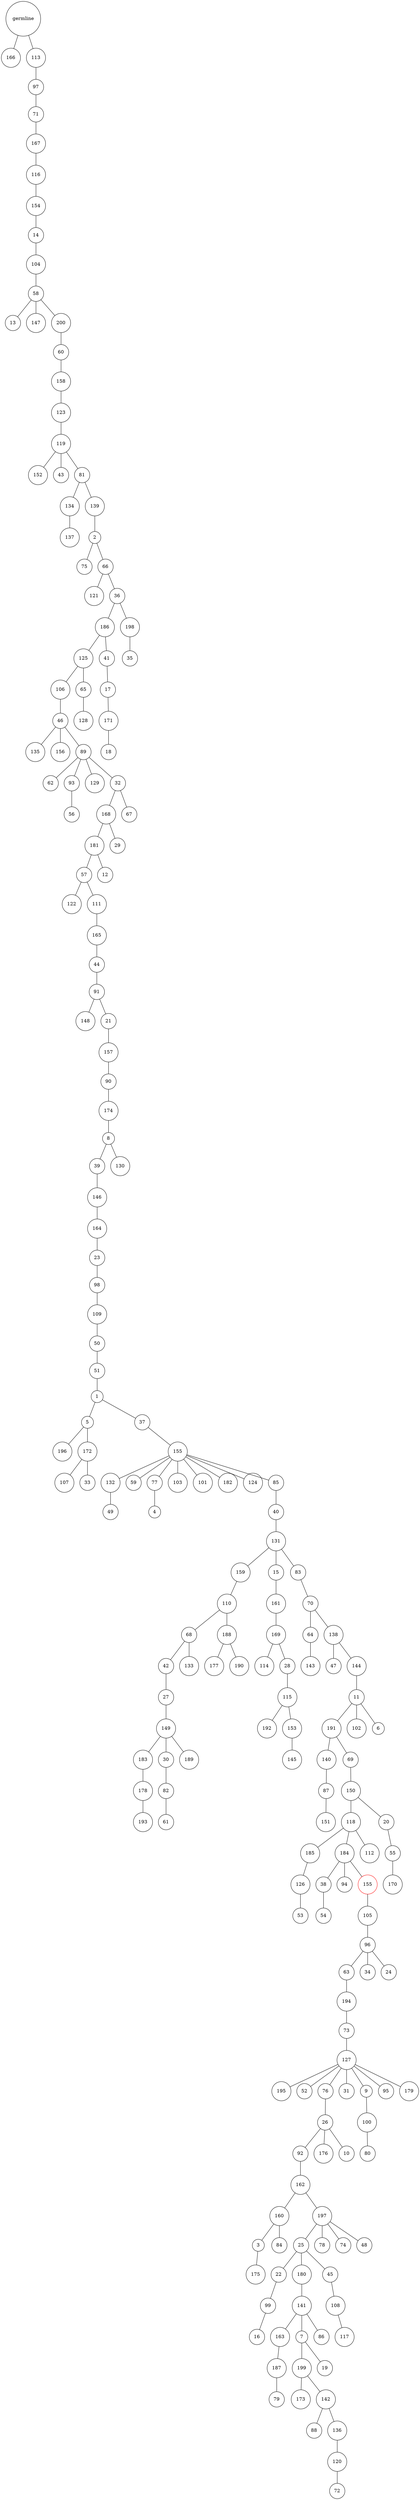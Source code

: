 graph {
	rankdir=UD;
	splines=line;
	node [shape=circle]
	"0x7f0a8f2b7bb0" [label="germline"];
	"0x7f0a8f2b7be0" [label="166"];
	"0x7f0a8f2b7bb0" -- "0x7f0a8f2b7be0" ;
	"0x7f0a8f2b7c10" [label="113"];
	"0x7f0a8f2b7bb0" -- "0x7f0a8f2b7c10" ;
	"0x7f0a8f2b7c40" [label="97"];
	"0x7f0a8f2b7c10" -- "0x7f0a8f2b7c40" ;
	"0x7f0a8f2b7c70" [label="71"];
	"0x7f0a8f2b7c40" -- "0x7f0a8f2b7c70" ;
	"0x7f0a8f2b7ca0" [label="167"];
	"0x7f0a8f2b7c70" -- "0x7f0a8f2b7ca0" ;
	"0x7f0a8f2b7cd0" [label="116"];
	"0x7f0a8f2b7ca0" -- "0x7f0a8f2b7cd0" ;
	"0x7f0a8f2b7d00" [label="154"];
	"0x7f0a8f2b7cd0" -- "0x7f0a8f2b7d00" ;
	"0x7f0a8f2b7d30" [label="14"];
	"0x7f0a8f2b7d00" -- "0x7f0a8f2b7d30" ;
	"0x7f0a8f2b7d60" [label="104"];
	"0x7f0a8f2b7d30" -- "0x7f0a8f2b7d60" ;
	"0x7f0a8f2b7d90" [label="58"];
	"0x7f0a8f2b7d60" -- "0x7f0a8f2b7d90" ;
	"0x7f0a8f2b7dc0" [label="13"];
	"0x7f0a8f2b7d90" -- "0x7f0a8f2b7dc0" ;
	"0x7f0a8f2b7df0" [label="147"];
	"0x7f0a8f2b7d90" -- "0x7f0a8f2b7df0" ;
	"0x7f0a8f2b7e20" [label="200"];
	"0x7f0a8f2b7d90" -- "0x7f0a8f2b7e20" ;
	"0x7f0a8f2b7e50" [label="60"];
	"0x7f0a8f2b7e20" -- "0x7f0a8f2b7e50" ;
	"0x7f0a8f2b7e80" [label="158"];
	"0x7f0a8f2b7e50" -- "0x7f0a8f2b7e80" ;
	"0x7f0a8f2b7eb0" [label="123"];
	"0x7f0a8f2b7e80" -- "0x7f0a8f2b7eb0" ;
	"0x7f0a8f2b7ee0" [label="119"];
	"0x7f0a8f2b7eb0" -- "0x7f0a8f2b7ee0" ;
	"0x7f0a8f2b7f10" [label="152"];
	"0x7f0a8f2b7ee0" -- "0x7f0a8f2b7f10" ;
	"0x7f0a8f2b7f40" [label="43"];
	"0x7f0a8f2b7ee0" -- "0x7f0a8f2b7f40" ;
	"0x7f0a8f2b7f70" [label="81"];
	"0x7f0a8f2b7ee0" -- "0x7f0a8f2b7f70" ;
	"0x7f0a8f2b7fa0" [label="134"];
	"0x7f0a8f2b7f70" -- "0x7f0a8f2b7fa0" ;
	"0x7f0a8f2b7fd0" [label="137"];
	"0x7f0a8f2b7fa0" -- "0x7f0a8f2b7fd0" ;
	"0x7f0a8f2ba040" [label="139"];
	"0x7f0a8f2b7f70" -- "0x7f0a8f2ba040" ;
	"0x7f0a8f2ba070" [label="2"];
	"0x7f0a8f2ba040" -- "0x7f0a8f2ba070" ;
	"0x7f0a8f2ba0a0" [label="75"];
	"0x7f0a8f2ba070" -- "0x7f0a8f2ba0a0" ;
	"0x7f0a8f2ba0d0" [label="66"];
	"0x7f0a8f2ba070" -- "0x7f0a8f2ba0d0" ;
	"0x7f0a8f2ba100" [label="121"];
	"0x7f0a8f2ba0d0" -- "0x7f0a8f2ba100" ;
	"0x7f0a8f2ba130" [label="36"];
	"0x7f0a8f2ba0d0" -- "0x7f0a8f2ba130" ;
	"0x7f0a8f2ba160" [label="186"];
	"0x7f0a8f2ba130" -- "0x7f0a8f2ba160" ;
	"0x7f0a8f2ba190" [label="125"];
	"0x7f0a8f2ba160" -- "0x7f0a8f2ba190" ;
	"0x7f0a8f2ba1c0" [label="106"];
	"0x7f0a8f2ba190" -- "0x7f0a8f2ba1c0" ;
	"0x7f0a8f2ba1f0" [label="46"];
	"0x7f0a8f2ba1c0" -- "0x7f0a8f2ba1f0" ;
	"0x7f0a8f2ba220" [label="135"];
	"0x7f0a8f2ba1f0" -- "0x7f0a8f2ba220" ;
	"0x7f0a8f2ba250" [label="156"];
	"0x7f0a8f2ba1f0" -- "0x7f0a8f2ba250" ;
	"0x7f0a8f2ba280" [label="89"];
	"0x7f0a8f2ba1f0" -- "0x7f0a8f2ba280" ;
	"0x7f0a8f2ba2b0" [label="62"];
	"0x7f0a8f2ba280" -- "0x7f0a8f2ba2b0" ;
	"0x7f0a8f2ba2e0" [label="93"];
	"0x7f0a8f2ba280" -- "0x7f0a8f2ba2e0" ;
	"0x7f0a8f2ba310" [label="56"];
	"0x7f0a8f2ba2e0" -- "0x7f0a8f2ba310" ;
	"0x7f0a8f2ba340" [label="129"];
	"0x7f0a8f2ba280" -- "0x7f0a8f2ba340" ;
	"0x7f0a8f2ba370" [label="32"];
	"0x7f0a8f2ba280" -- "0x7f0a8f2ba370" ;
	"0x7f0a8f2ba3a0" [label="168"];
	"0x7f0a8f2ba370" -- "0x7f0a8f2ba3a0" ;
	"0x7f0a8f2ba3d0" [label="181"];
	"0x7f0a8f2ba3a0" -- "0x7f0a8f2ba3d0" ;
	"0x7f0a8f2ba400" [label="57"];
	"0x7f0a8f2ba3d0" -- "0x7f0a8f2ba400" ;
	"0x7f0a8f2ba430" [label="122"];
	"0x7f0a8f2ba400" -- "0x7f0a8f2ba430" ;
	"0x7f0a8f2ba460" [label="111"];
	"0x7f0a8f2ba400" -- "0x7f0a8f2ba460" ;
	"0x7f0a8f2ba490" [label="165"];
	"0x7f0a8f2ba460" -- "0x7f0a8f2ba490" ;
	"0x7f0a8f2ba4c0" [label="44"];
	"0x7f0a8f2ba490" -- "0x7f0a8f2ba4c0" ;
	"0x7f0a8f2ba4f0" [label="91"];
	"0x7f0a8f2ba4c0" -- "0x7f0a8f2ba4f0" ;
	"0x7f0a8f2ba520" [label="148"];
	"0x7f0a8f2ba4f0" -- "0x7f0a8f2ba520" ;
	"0x7f0a8f2ba550" [label="21"];
	"0x7f0a8f2ba4f0" -- "0x7f0a8f2ba550" ;
	"0x7f0a8f2ba580" [label="157"];
	"0x7f0a8f2ba550" -- "0x7f0a8f2ba580" ;
	"0x7f0a8f2ba5b0" [label="90"];
	"0x7f0a8f2ba580" -- "0x7f0a8f2ba5b0" ;
	"0x7f0a8f2ba5e0" [label="174"];
	"0x7f0a8f2ba5b0" -- "0x7f0a8f2ba5e0" ;
	"0x7f0a8f2ba610" [label="8"];
	"0x7f0a8f2ba5e0" -- "0x7f0a8f2ba610" ;
	"0x7f0a8f2ba640" [label="39"];
	"0x7f0a8f2ba610" -- "0x7f0a8f2ba640" ;
	"0x7f0a8f2ba670" [label="146"];
	"0x7f0a8f2ba640" -- "0x7f0a8f2ba670" ;
	"0x7f0a8f2ba6a0" [label="164"];
	"0x7f0a8f2ba670" -- "0x7f0a8f2ba6a0" ;
	"0x7f0a8f2ba6d0" [label="23"];
	"0x7f0a8f2ba6a0" -- "0x7f0a8f2ba6d0" ;
	"0x7f0a8f2ba700" [label="98"];
	"0x7f0a8f2ba6d0" -- "0x7f0a8f2ba700" ;
	"0x7f0a8f2ba730" [label="109"];
	"0x7f0a8f2ba700" -- "0x7f0a8f2ba730" ;
	"0x7f0a8f2ba760" [label="50"];
	"0x7f0a8f2ba730" -- "0x7f0a8f2ba760" ;
	"0x7f0a8f2ba790" [label="51"];
	"0x7f0a8f2ba760" -- "0x7f0a8f2ba790" ;
	"0x7f0a8f2ba7c0" [label="1"];
	"0x7f0a8f2ba790" -- "0x7f0a8f2ba7c0" ;
	"0x7f0a8f2ba7f0" [label="5"];
	"0x7f0a8f2ba7c0" -- "0x7f0a8f2ba7f0" ;
	"0x7f0a8f2ba820" [label="196"];
	"0x7f0a8f2ba7f0" -- "0x7f0a8f2ba820" ;
	"0x7f0a8f2ba850" [label="172"];
	"0x7f0a8f2ba7f0" -- "0x7f0a8f2ba850" ;
	"0x7f0a8f2ba880" [label="107"];
	"0x7f0a8f2ba850" -- "0x7f0a8f2ba880" ;
	"0x7f0a8f2ba8b0" [label="33"];
	"0x7f0a8f2ba850" -- "0x7f0a8f2ba8b0" ;
	"0x7f0a8f2ba8e0" [label="37"];
	"0x7f0a8f2ba7c0" -- "0x7f0a8f2ba8e0" ;
	"0x7f0a8f2ba910" [label="155"];
	"0x7f0a8f2ba8e0" -- "0x7f0a8f2ba910" ;
	"0x7f0a8f2ba940" [label="132"];
	"0x7f0a8f2ba910" -- "0x7f0a8f2ba940" ;
	"0x7f0a8f2ba970" [label="49"];
	"0x7f0a8f2ba940" -- "0x7f0a8f2ba970" ;
	"0x7f0a8f2ba9a0" [label="59"];
	"0x7f0a8f2ba910" -- "0x7f0a8f2ba9a0" ;
	"0x7f0a8f2ba9d0" [label="77"];
	"0x7f0a8f2ba910" -- "0x7f0a8f2ba9d0" ;
	"0x7f0a8f2baa00" [label="4"];
	"0x7f0a8f2ba9d0" -- "0x7f0a8f2baa00" ;
	"0x7f0a8f2baa30" [label="103"];
	"0x7f0a8f2ba910" -- "0x7f0a8f2baa30" ;
	"0x7f0a8f2baa60" [label="101"];
	"0x7f0a8f2ba910" -- "0x7f0a8f2baa60" ;
	"0x7f0a8f2baa90" [label="182"];
	"0x7f0a8f2ba910" -- "0x7f0a8f2baa90" ;
	"0x7f0a8f2baac0" [label="124"];
	"0x7f0a8f2ba910" -- "0x7f0a8f2baac0" ;
	"0x7f0a8f2baaf0" [label="85"];
	"0x7f0a8f2ba910" -- "0x7f0a8f2baaf0" ;
	"0x7f0a8f2bab20" [label="40"];
	"0x7f0a8f2baaf0" -- "0x7f0a8f2bab20" ;
	"0x7f0a8f2bab50" [label="131"];
	"0x7f0a8f2bab20" -- "0x7f0a8f2bab50" ;
	"0x7f0a8f2bab80" [label="159"];
	"0x7f0a8f2bab50" -- "0x7f0a8f2bab80" ;
	"0x7f0a8f2babb0" [label="110"];
	"0x7f0a8f2bab80" -- "0x7f0a8f2babb0" ;
	"0x7f0a8f2babe0" [label="68"];
	"0x7f0a8f2babb0" -- "0x7f0a8f2babe0" ;
	"0x7f0a8f2bac10" [label="42"];
	"0x7f0a8f2babe0" -- "0x7f0a8f2bac10" ;
	"0x7f0a8f2bac40" [label="27"];
	"0x7f0a8f2bac10" -- "0x7f0a8f2bac40" ;
	"0x7f0a8f2bac70" [label="149"];
	"0x7f0a8f2bac40" -- "0x7f0a8f2bac70" ;
	"0x7f0a8f2baca0" [label="183"];
	"0x7f0a8f2bac70" -- "0x7f0a8f2baca0" ;
	"0x7f0a8f2bacd0" [label="178"];
	"0x7f0a8f2baca0" -- "0x7f0a8f2bacd0" ;
	"0x7f0a8f2bad00" [label="193"];
	"0x7f0a8f2bacd0" -- "0x7f0a8f2bad00" ;
	"0x7f0a8f2bad30" [label="30"];
	"0x7f0a8f2bac70" -- "0x7f0a8f2bad30" ;
	"0x7f0a8f2bad60" [label="82"];
	"0x7f0a8f2bad30" -- "0x7f0a8f2bad60" ;
	"0x7f0a8f2bad90" [label="61"];
	"0x7f0a8f2bad60" -- "0x7f0a8f2bad90" ;
	"0x7f0a8f2badc0" [label="189"];
	"0x7f0a8f2bac70" -- "0x7f0a8f2badc0" ;
	"0x7f0a8f2badf0" [label="133"];
	"0x7f0a8f2babe0" -- "0x7f0a8f2badf0" ;
	"0x7f0a8f2bae20" [label="188"];
	"0x7f0a8f2babb0" -- "0x7f0a8f2bae20" ;
	"0x7f0a8f2bae50" [label="177"];
	"0x7f0a8f2bae20" -- "0x7f0a8f2bae50" ;
	"0x7f0a8f2bae80" [label="190"];
	"0x7f0a8f2bae20" -- "0x7f0a8f2bae80" ;
	"0x7f0a8f2baeb0" [label="15"];
	"0x7f0a8f2bab50" -- "0x7f0a8f2baeb0" ;
	"0x7f0a8f2baee0" [label="161"];
	"0x7f0a8f2baeb0" -- "0x7f0a8f2baee0" ;
	"0x7f0a8f2baf10" [label="169"];
	"0x7f0a8f2baee0" -- "0x7f0a8f2baf10" ;
	"0x7f0a8f2baf40" [label="114"];
	"0x7f0a8f2baf10" -- "0x7f0a8f2baf40" ;
	"0x7f0a8f2baf70" [label="28"];
	"0x7f0a8f2baf10" -- "0x7f0a8f2baf70" ;
	"0x7f0a8f2bafa0" [label="115"];
	"0x7f0a8f2baf70" -- "0x7f0a8f2bafa0" ;
	"0x7f0a8f2bafd0" [label="192"];
	"0x7f0a8f2bafa0" -- "0x7f0a8f2bafd0" ;
	"0x7f0a8f2be040" [label="153"];
	"0x7f0a8f2bafa0" -- "0x7f0a8f2be040" ;
	"0x7f0a8f2be070" [label="145"];
	"0x7f0a8f2be040" -- "0x7f0a8f2be070" ;
	"0x7f0a8f2be0a0" [label="83"];
	"0x7f0a8f2bab50" -- "0x7f0a8f2be0a0" ;
	"0x7f0a8f2be0d0" [label="70"];
	"0x7f0a8f2be0a0" -- "0x7f0a8f2be0d0" ;
	"0x7f0a8f2be100" [label="64"];
	"0x7f0a8f2be0d0" -- "0x7f0a8f2be100" ;
	"0x7f0a8f2be130" [label="143"];
	"0x7f0a8f2be100" -- "0x7f0a8f2be130" ;
	"0x7f0a8f2be160" [label="138"];
	"0x7f0a8f2be0d0" -- "0x7f0a8f2be160" ;
	"0x7f0a8f2be190" [label="47"];
	"0x7f0a8f2be160" -- "0x7f0a8f2be190" ;
	"0x7f0a8f2be1c0" [label="144"];
	"0x7f0a8f2be160" -- "0x7f0a8f2be1c0" ;
	"0x7f0a8f2be1f0" [label="11"];
	"0x7f0a8f2be1c0" -- "0x7f0a8f2be1f0" ;
	"0x7f0a8f2be220" [label="191"];
	"0x7f0a8f2be1f0" -- "0x7f0a8f2be220" ;
	"0x7f0a8f2be250" [label="140"];
	"0x7f0a8f2be220" -- "0x7f0a8f2be250" ;
	"0x7f0a8f2be280" [label="87"];
	"0x7f0a8f2be250" -- "0x7f0a8f2be280" ;
	"0x7f0a8f2be2b0" [label="151"];
	"0x7f0a8f2be280" -- "0x7f0a8f2be2b0" ;
	"0x7f0a8f2be2e0" [label="69"];
	"0x7f0a8f2be220" -- "0x7f0a8f2be2e0" ;
	"0x7f0a8f2be310" [label="150"];
	"0x7f0a8f2be2e0" -- "0x7f0a8f2be310" ;
	"0x7f0a8f2be340" [label="118"];
	"0x7f0a8f2be310" -- "0x7f0a8f2be340" ;
	"0x7f0a8f2be370" [label="185"];
	"0x7f0a8f2be340" -- "0x7f0a8f2be370" ;
	"0x7f0a8f2be3a0" [label="126"];
	"0x7f0a8f2be370" -- "0x7f0a8f2be3a0" ;
	"0x7f0a8f2be3d0" [label="53"];
	"0x7f0a8f2be3a0" -- "0x7f0a8f2be3d0" ;
	"0x7f0a8f2be400" [label="184"];
	"0x7f0a8f2be340" -- "0x7f0a8f2be400" ;
	"0x7f0a8f2be430" [label="38"];
	"0x7f0a8f2be400" -- "0x7f0a8f2be430" ;
	"0x7f0a8f2be460" [label="54"];
	"0x7f0a8f2be430" -- "0x7f0a8f2be460" ;
	"0x7f0a8f2be490" [label="94"];
	"0x7f0a8f2be400" -- "0x7f0a8f2be490" ;
	"0x7f0a8f2be4c0" [label="155",color="red"];
	"0x7f0a8f2be400" -- "0x7f0a8f2be4c0" ;
	"0x7f0a8f2be4f0" [label="105"];
	"0x7f0a8f2be4c0" -- "0x7f0a8f2be4f0" ;
	"0x7f0a8f2be520" [label="96"];
	"0x7f0a8f2be4f0" -- "0x7f0a8f2be520" ;
	"0x7f0a8f2be550" [label="63"];
	"0x7f0a8f2be520" -- "0x7f0a8f2be550" ;
	"0x7f0a8f2be580" [label="194"];
	"0x7f0a8f2be550" -- "0x7f0a8f2be580" ;
	"0x7f0a8f2be5b0" [label="73"];
	"0x7f0a8f2be580" -- "0x7f0a8f2be5b0" ;
	"0x7f0a8f2be5e0" [label="127"];
	"0x7f0a8f2be5b0" -- "0x7f0a8f2be5e0" ;
	"0x7f0a8f2be610" [label="195"];
	"0x7f0a8f2be5e0" -- "0x7f0a8f2be610" ;
	"0x7f0a8f2be640" [label="52"];
	"0x7f0a8f2be5e0" -- "0x7f0a8f2be640" ;
	"0x7f0a8f2be670" [label="76"];
	"0x7f0a8f2be5e0" -- "0x7f0a8f2be670" ;
	"0x7f0a8f2be6a0" [label="26"];
	"0x7f0a8f2be670" -- "0x7f0a8f2be6a0" ;
	"0x7f0a8f2be6d0" [label="92"];
	"0x7f0a8f2be6a0" -- "0x7f0a8f2be6d0" ;
	"0x7f0a8f2be700" [label="162"];
	"0x7f0a8f2be6d0" -- "0x7f0a8f2be700" ;
	"0x7f0a8f2be730" [label="160"];
	"0x7f0a8f2be700" -- "0x7f0a8f2be730" ;
	"0x7f0a8f2be760" [label="3"];
	"0x7f0a8f2be730" -- "0x7f0a8f2be760" ;
	"0x7f0a8f2be790" [label="175"];
	"0x7f0a8f2be760" -- "0x7f0a8f2be790" ;
	"0x7f0a8f2be7c0" [label="84"];
	"0x7f0a8f2be730" -- "0x7f0a8f2be7c0" ;
	"0x7f0a8f2be7f0" [label="197"];
	"0x7f0a8f2be700" -- "0x7f0a8f2be7f0" ;
	"0x7f0a8f2be820" [label="25"];
	"0x7f0a8f2be7f0" -- "0x7f0a8f2be820" ;
	"0x7f0a8f2be850" [label="22"];
	"0x7f0a8f2be820" -- "0x7f0a8f2be850" ;
	"0x7f0a8f2be880" [label="99"];
	"0x7f0a8f2be850" -- "0x7f0a8f2be880" ;
	"0x7f0a8f2be8b0" [label="16"];
	"0x7f0a8f2be880" -- "0x7f0a8f2be8b0" ;
	"0x7f0a8f2be8e0" [label="180"];
	"0x7f0a8f2be820" -- "0x7f0a8f2be8e0" ;
	"0x7f0a8f2be910" [label="141"];
	"0x7f0a8f2be8e0" -- "0x7f0a8f2be910" ;
	"0x7f0a8f2be940" [label="163"];
	"0x7f0a8f2be910" -- "0x7f0a8f2be940" ;
	"0x7f0a8f2be970" [label="187"];
	"0x7f0a8f2be940" -- "0x7f0a8f2be970" ;
	"0x7f0a8f2be9a0" [label="79"];
	"0x7f0a8f2be970" -- "0x7f0a8f2be9a0" ;
	"0x7f0a8f2be9d0" [label="7"];
	"0x7f0a8f2be910" -- "0x7f0a8f2be9d0" ;
	"0x7f0a8f2bea00" [label="199"];
	"0x7f0a8f2be9d0" -- "0x7f0a8f2bea00" ;
	"0x7f0a8f2bea30" [label="173"];
	"0x7f0a8f2bea00" -- "0x7f0a8f2bea30" ;
	"0x7f0a8f2bea60" [label="142"];
	"0x7f0a8f2bea00" -- "0x7f0a8f2bea60" ;
	"0x7f0a8f2bea90" [label="88"];
	"0x7f0a8f2bea60" -- "0x7f0a8f2bea90" ;
	"0x7f0a8f2beac0" [label="136"];
	"0x7f0a8f2bea60" -- "0x7f0a8f2beac0" ;
	"0x7f0a8f2beaf0" [label="120"];
	"0x7f0a8f2beac0" -- "0x7f0a8f2beaf0" ;
	"0x7f0a8f2beb20" [label="72"];
	"0x7f0a8f2beaf0" -- "0x7f0a8f2beb20" ;
	"0x7f0a8f2beb50" [label="19"];
	"0x7f0a8f2be9d0" -- "0x7f0a8f2beb50" ;
	"0x7f0a8f2beb80" [label="86"];
	"0x7f0a8f2be910" -- "0x7f0a8f2beb80" ;
	"0x7f0a8f2bebb0" [label="45"];
	"0x7f0a8f2be820" -- "0x7f0a8f2bebb0" ;
	"0x7f0a8f2bebe0" [label="108"];
	"0x7f0a8f2bebb0" -- "0x7f0a8f2bebe0" ;
	"0x7f0a8f2bec10" [label="117"];
	"0x7f0a8f2bebe0" -- "0x7f0a8f2bec10" ;
	"0x7f0a8f2bec40" [label="78"];
	"0x7f0a8f2be7f0" -- "0x7f0a8f2bec40" ;
	"0x7f0a8f2bec70" [label="74"];
	"0x7f0a8f2be7f0" -- "0x7f0a8f2bec70" ;
	"0x7f0a8f2beca0" [label="48"];
	"0x7f0a8f2be7f0" -- "0x7f0a8f2beca0" ;
	"0x7f0a8f2becd0" [label="176"];
	"0x7f0a8f2be6a0" -- "0x7f0a8f2becd0" ;
	"0x7f0a8f2bed00" [label="10"];
	"0x7f0a8f2be6a0" -- "0x7f0a8f2bed00" ;
	"0x7f0a8f2bed30" [label="31"];
	"0x7f0a8f2be5e0" -- "0x7f0a8f2bed30" ;
	"0x7f0a8f2bed60" [label="9"];
	"0x7f0a8f2be5e0" -- "0x7f0a8f2bed60" ;
	"0x7f0a8f2bed90" [label="100"];
	"0x7f0a8f2bed60" -- "0x7f0a8f2bed90" ;
	"0x7f0a8f2bedc0" [label="80"];
	"0x7f0a8f2bed90" -- "0x7f0a8f2bedc0" ;
	"0x7f0a8f2bedf0" [label="95"];
	"0x7f0a8f2be5e0" -- "0x7f0a8f2bedf0" ;
	"0x7f0a8f2bee20" [label="179"];
	"0x7f0a8f2be5e0" -- "0x7f0a8f2bee20" ;
	"0x7f0a8f2bee50" [label="34"];
	"0x7f0a8f2be520" -- "0x7f0a8f2bee50" ;
	"0x7f0a8f2bee80" [label="24"];
	"0x7f0a8f2be520" -- "0x7f0a8f2bee80" ;
	"0x7f0a8f2beeb0" [label="112"];
	"0x7f0a8f2be340" -- "0x7f0a8f2beeb0" ;
	"0x7f0a8f2beee0" [label="20"];
	"0x7f0a8f2be310" -- "0x7f0a8f2beee0" ;
	"0x7f0a8f2bef10" [label="55"];
	"0x7f0a8f2beee0" -- "0x7f0a8f2bef10" ;
	"0x7f0a8f2bef40" [label="170"];
	"0x7f0a8f2bef10" -- "0x7f0a8f2bef40" ;
	"0x7f0a8f2bef70" [label="102"];
	"0x7f0a8f2be1f0" -- "0x7f0a8f2bef70" ;
	"0x7f0a8f2befa0" [label="6"];
	"0x7f0a8f2be1f0" -- "0x7f0a8f2befa0" ;
	"0x7f0a8f2befd0" [label="130"];
	"0x7f0a8f2ba610" -- "0x7f0a8f2befd0" ;
	"0x7f0a8f2d4040" [label="12"];
	"0x7f0a8f2ba3d0" -- "0x7f0a8f2d4040" ;
	"0x7f0a8f2d4070" [label="29"];
	"0x7f0a8f2ba3a0" -- "0x7f0a8f2d4070" ;
	"0x7f0a8f2d40a0" [label="67"];
	"0x7f0a8f2ba370" -- "0x7f0a8f2d40a0" ;
	"0x7f0a8f2d40d0" [label="65"];
	"0x7f0a8f2ba190" -- "0x7f0a8f2d40d0" ;
	"0x7f0a8f2d4100" [label="128"];
	"0x7f0a8f2d40d0" -- "0x7f0a8f2d4100" ;
	"0x7f0a8f2d4130" [label="41"];
	"0x7f0a8f2ba160" -- "0x7f0a8f2d4130" ;
	"0x7f0a8f2d4160" [label="17"];
	"0x7f0a8f2d4130" -- "0x7f0a8f2d4160" ;
	"0x7f0a8f2d4190" [label="171"];
	"0x7f0a8f2d4160" -- "0x7f0a8f2d4190" ;
	"0x7f0a8f2d41c0" [label="18"];
	"0x7f0a8f2d4190" -- "0x7f0a8f2d41c0" ;
	"0x7f0a8f2d41f0" [label="198"];
	"0x7f0a8f2ba130" -- "0x7f0a8f2d41f0" ;
	"0x7f0a8f2d4220" [label="35"];
	"0x7f0a8f2d41f0" -- "0x7f0a8f2d4220" ;
}
